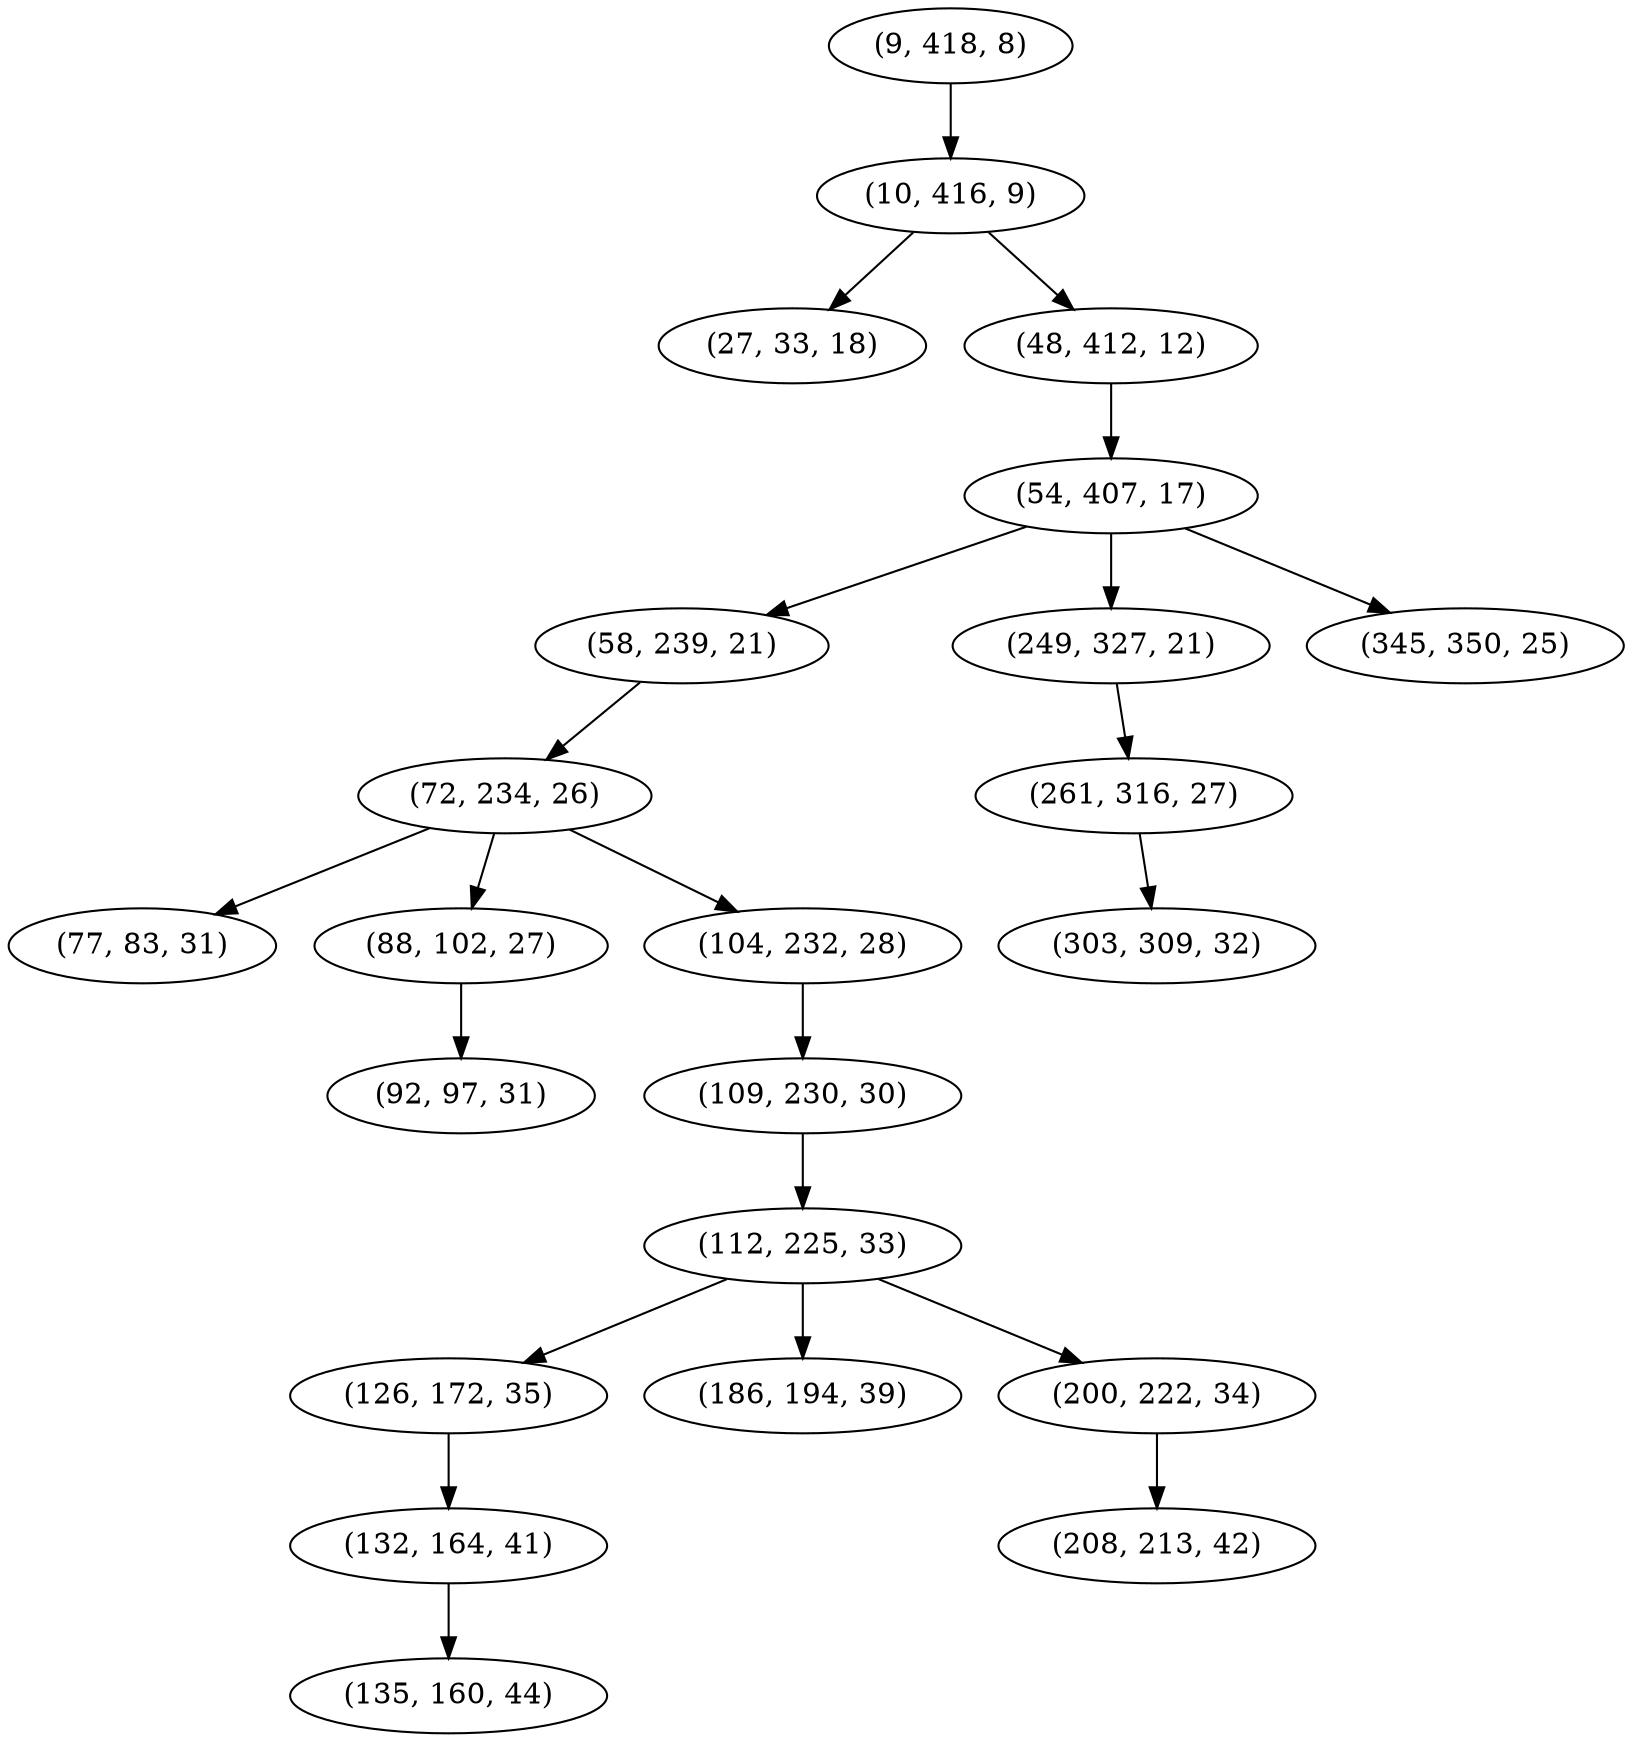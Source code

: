 digraph tree {
    "(9, 418, 8)";
    "(10, 416, 9)";
    "(27, 33, 18)";
    "(48, 412, 12)";
    "(54, 407, 17)";
    "(58, 239, 21)";
    "(72, 234, 26)";
    "(77, 83, 31)";
    "(88, 102, 27)";
    "(92, 97, 31)";
    "(104, 232, 28)";
    "(109, 230, 30)";
    "(112, 225, 33)";
    "(126, 172, 35)";
    "(132, 164, 41)";
    "(135, 160, 44)";
    "(186, 194, 39)";
    "(200, 222, 34)";
    "(208, 213, 42)";
    "(249, 327, 21)";
    "(261, 316, 27)";
    "(303, 309, 32)";
    "(345, 350, 25)";
    "(9, 418, 8)" -> "(10, 416, 9)";
    "(10, 416, 9)" -> "(27, 33, 18)";
    "(10, 416, 9)" -> "(48, 412, 12)";
    "(48, 412, 12)" -> "(54, 407, 17)";
    "(54, 407, 17)" -> "(58, 239, 21)";
    "(54, 407, 17)" -> "(249, 327, 21)";
    "(54, 407, 17)" -> "(345, 350, 25)";
    "(58, 239, 21)" -> "(72, 234, 26)";
    "(72, 234, 26)" -> "(77, 83, 31)";
    "(72, 234, 26)" -> "(88, 102, 27)";
    "(72, 234, 26)" -> "(104, 232, 28)";
    "(88, 102, 27)" -> "(92, 97, 31)";
    "(104, 232, 28)" -> "(109, 230, 30)";
    "(109, 230, 30)" -> "(112, 225, 33)";
    "(112, 225, 33)" -> "(126, 172, 35)";
    "(112, 225, 33)" -> "(186, 194, 39)";
    "(112, 225, 33)" -> "(200, 222, 34)";
    "(126, 172, 35)" -> "(132, 164, 41)";
    "(132, 164, 41)" -> "(135, 160, 44)";
    "(200, 222, 34)" -> "(208, 213, 42)";
    "(249, 327, 21)" -> "(261, 316, 27)";
    "(261, 316, 27)" -> "(303, 309, 32)";
}
